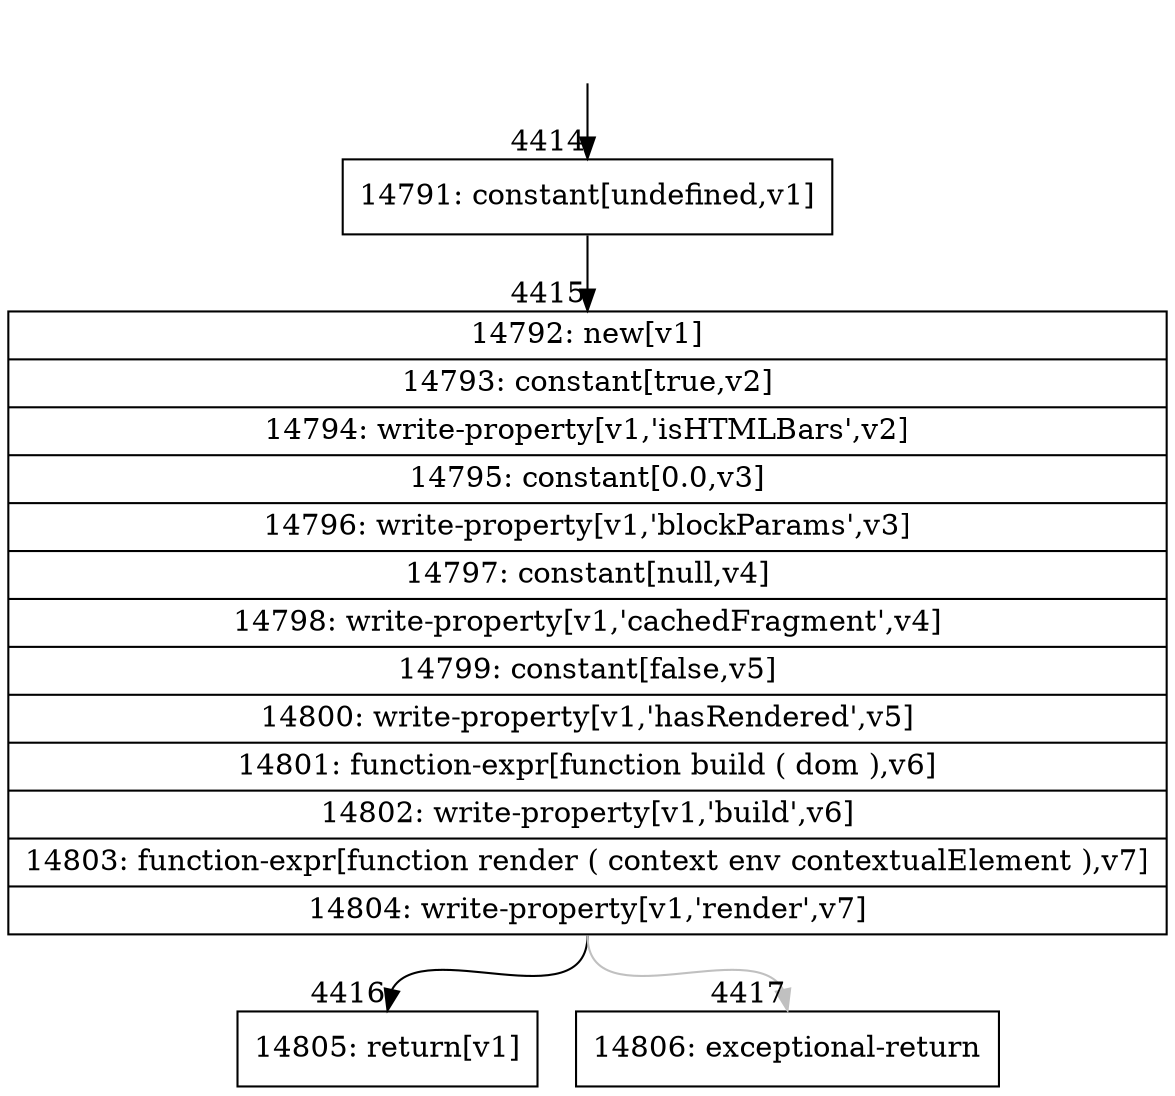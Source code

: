 digraph {
rankdir="TD"
BB_entry355[shape=none,label=""];
BB_entry355 -> BB4414 [tailport=s, headport=n, headlabel="    4414"]
BB4414 [shape=record label="{14791: constant[undefined,v1]}" ] 
BB4414 -> BB4415 [tailport=s, headport=n, headlabel="      4415"]
BB4415 [shape=record label="{14792: new[v1]|14793: constant[true,v2]|14794: write-property[v1,'isHTMLBars',v2]|14795: constant[0.0,v3]|14796: write-property[v1,'blockParams',v3]|14797: constant[null,v4]|14798: write-property[v1,'cachedFragment',v4]|14799: constant[false,v5]|14800: write-property[v1,'hasRendered',v5]|14801: function-expr[function build ( dom ),v6]|14802: write-property[v1,'build',v6]|14803: function-expr[function render ( context env contextualElement ),v7]|14804: write-property[v1,'render',v7]}" ] 
BB4415 -> BB4416 [tailport=s, headport=n, headlabel="      4416"]
BB4415 -> BB4417 [tailport=s, headport=n, color=gray, headlabel="      4417"]
BB4416 [shape=record label="{14805: return[v1]}" ] 
BB4417 [shape=record label="{14806: exceptional-return}" ] 
//#$~ 8371
}
